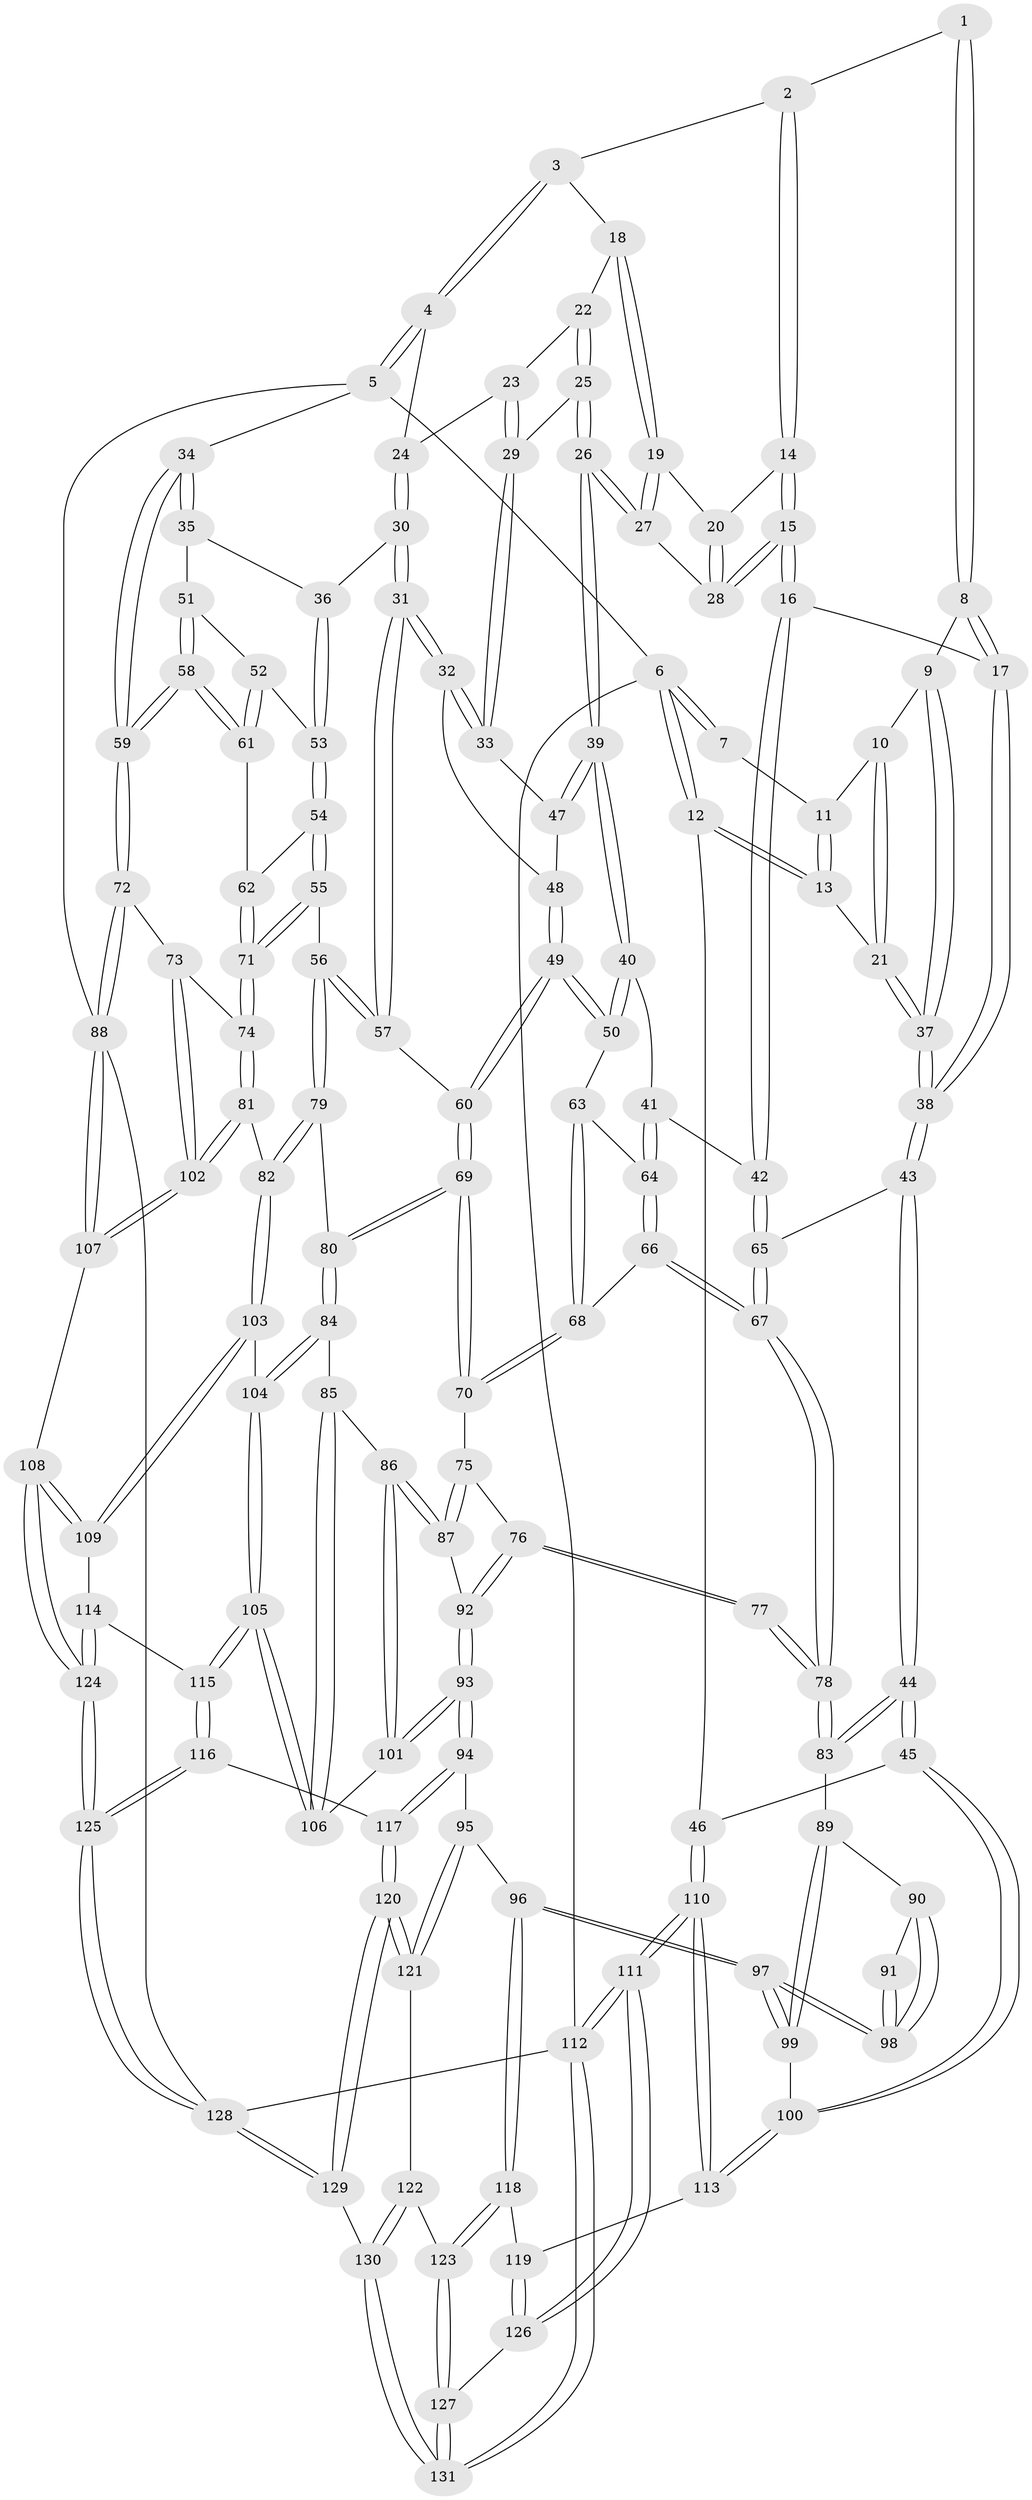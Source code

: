 // coarse degree distribution, {3: 0.08974358974358974, 4: 0.4230769230769231, 5: 0.3717948717948718, 6: 0.08974358974358974, 2: 0.02564102564102564}
// Generated by graph-tools (version 1.1) at 2025/42/03/06/25 10:42:35]
// undirected, 131 vertices, 324 edges
graph export_dot {
graph [start="1"]
  node [color=gray90,style=filled];
  1 [pos="+0.19251881919885958+0"];
  2 [pos="+0.33849094232597093+0"];
  3 [pos="+0.5665827449025751+0"];
  4 [pos="+0.8622350584164615+0"];
  5 [pos="+1+0"];
  6 [pos="+0+0"];
  7 [pos="+0.08521184254456426+0"];
  8 [pos="+0.18754439514622642+0.03570768383816819"];
  9 [pos="+0.13127143742090586+0.08405716167796116"];
  10 [pos="+0.08339063492517763+0"];
  11 [pos="+0.0841827706064039+0"];
  12 [pos="+0+0.1527559367411439"];
  13 [pos="+0+0.12576947128536178"];
  14 [pos="+0.3541660106991886+0"];
  15 [pos="+0.3078092478210617+0.1434795303266562"];
  16 [pos="+0.2896330667427621+0.17781391553474774"];
  17 [pos="+0.26229496481478876+0.1808601911414523"];
  18 [pos="+0.5732156795317643+0"];
  19 [pos="+0.5195674074267479+0.04867618798131762"];
  20 [pos="+0.4074396529791565+0.01308389669920656"];
  21 [pos="+0.025284601702681507+0.12312282041541271"];
  22 [pos="+0.5863872503066464+0.014650774745652358"];
  23 [pos="+0.6330460237170448+0.06696776161820668"];
  24 [pos="+0.793495491049218+0"];
  25 [pos="+0.5423947472822883+0.13830356050591375"];
  26 [pos="+0.5211720317044383+0.14391319160705981"];
  27 [pos="+0.5074984837658102+0.12851534171515894"];
  28 [pos="+0.4988093112682334+0.12451668637579398"];
  29 [pos="+0.6329785273493551+0.13967233086214018"];
  30 [pos="+0.7971601067992752+0.1306191077504679"];
  31 [pos="+0.7170892864689241+0.19388226712873577"];
  32 [pos="+0.6896503439169047+0.18165625080201134"];
  33 [pos="+0.6634557992976368+0.1646302608260007"];
  34 [pos="+1+0"];
  35 [pos="+0.9080791641380361+0.149493791995099"];
  36 [pos="+0.8167357773815619+0.14021487284581932"];
  37 [pos="+0.13307920493674416+0.1734610894963376"];
  38 [pos="+0.1652547950723329+0.20900378203895253"];
  39 [pos="+0.5051542731428664+0.20314105045878553"];
  40 [pos="+0.4898428596422803+0.22922002506992278"];
  41 [pos="+0.3409993852897659+0.20981685993910656"];
  42 [pos="+0.290489929860278+0.1788079882644716"];
  43 [pos="+0.12829871015528982+0.2799979255324801"];
  44 [pos="+0.06704702140401846+0.36003982381918975"];
  45 [pos="+0+0.376126805104372"];
  46 [pos="+0+0.37114332219024027"];
  47 [pos="+0.5701458399106851+0.21744213956191658"];
  48 [pos="+0.5919193769719668+0.2345500543782577"];
  49 [pos="+0.5768261394360954+0.33285720523220763"];
  50 [pos="+0.49548029722387754+0.24864203984801542"];
  51 [pos="+0.9386482243839083+0.21960100611401911"];
  52 [pos="+0.9068915559377043+0.2555220450218609"];
  53 [pos="+0.8622908812380843+0.2507855609768782"];
  54 [pos="+0.850398555778491+0.27963393648971674"];
  55 [pos="+0.7792970052037471+0.3400586261801433"];
  56 [pos="+0.7494488527242222+0.3288048197633098"];
  57 [pos="+0.7126229838553275+0.28253995590746217"];
  58 [pos="+1+0.33036304108561404"];
  59 [pos="+1+0.3348098045821514"];
  60 [pos="+0.5784246687359726+0.33526992306008263"];
  61 [pos="+0.9318070299485314+0.3206536144084176"];
  62 [pos="+0.9223414168852266+0.325235740700005"];
  63 [pos="+0.45421340068560656+0.30415638584279375"];
  64 [pos="+0.3739356085187554+0.2816297959532975"];
  65 [pos="+0.2984466271049169+0.3773223486723576"];
  66 [pos="+0.3870127403313262+0.35412334253533073"];
  67 [pos="+0.30707695092560083+0.40040165999300603"];
  68 [pos="+0.43574774442372977+0.36527088790122336"];
  69 [pos="+0.5513808852951124+0.42265389313866736"];
  70 [pos="+0.4786397032447684+0.4114471409081388"];
  71 [pos="+0.8439991083468585+0.40294657350969554"];
  72 [pos="+1+0.37161959053003507"];
  73 [pos="+0.9349179534189705+0.45798570291054125"];
  74 [pos="+0.8577580637201173+0.4493204812973455"];
  75 [pos="+0.4509787905120519+0.4325457451804504"];
  76 [pos="+0.3126718430616654+0.4362802811753705"];
  77 [pos="+0.30109604396669587+0.42181929285430947"];
  78 [pos="+0.3010603390039467+0.4216077532312203"];
  79 [pos="+0.7017244804741571+0.4185704944433801"];
  80 [pos="+0.5621481841024886+0.4423150412021433"];
  81 [pos="+0.8096627790819791+0.5238353115319353"];
  82 [pos="+0.7577592490532583+0.5438011226573876"];
  83 [pos="+0.07506403725981234+0.36764837217638696"];
  84 [pos="+0.5621673870220018+0.44246896139752256"];
  85 [pos="+0.5325181884360657+0.502114095050192"];
  86 [pos="+0.4145238653429934+0.532466238660092"];
  87 [pos="+0.4110039304575941+0.5030929766064353"];
  88 [pos="+1+0.7392096485582865"];
  89 [pos="+0.08381994467224776+0.3820402718391411"];
  90 [pos="+0.15046300961603187+0.46818936863251615"];
  91 [pos="+0.2779325465302911+0.4419241316296763"];
  92 [pos="+0.31273153491331634+0.4364262537778608"];
  93 [pos="+0.3227735860620187+0.6351374454793913"];
  94 [pos="+0.2998500858134839+0.6645933434489384"];
  95 [pos="+0.2874185404320031+0.6689736041411117"];
  96 [pos="+0.263198895047051+0.6749711310663146"];
  97 [pos="+0.19558459468099398+0.6275800029136623"];
  98 [pos="+0.19169516278247087+0.5578165334040558"];
  99 [pos="+0.1017278896869957+0.6278244327248091"];
  100 [pos="+0.08724583920109354+0.6299352653001355"];
  101 [pos="+0.39195878139375573+0.5921134294396955"];
  102 [pos="+0.979181349557986+0.6796811989095124"];
  103 [pos="+0.7289740280010835+0.5711081694916056"];
  104 [pos="+0.6892749737892399+0.5714170823360377"];
  105 [pos="+0.5676471722974172+0.6659242910173709"];
  106 [pos="+0.5222285983221766+0.6080375721545157"];
  107 [pos="+1+0.7478479677602383"];
  108 [pos="+0.8756038874819104+0.820628400215665"];
  109 [pos="+0.7818679634438505+0.7428778186063315"];
  110 [pos="+0+0.6916075389965898"];
  111 [pos="+0+1"];
  112 [pos="+0+1"];
  113 [pos="+0+0.6884935070982807"];
  114 [pos="+0.5709693838332635+0.7456811268466668"];
  115 [pos="+0.5603637786501+0.74464093898876"];
  116 [pos="+0.5283907110967335+0.7814312120649239"];
  117 [pos="+0.512199010143003+0.7855835291723937"];
  118 [pos="+0.23250658420699669+0.7639164158569636"];
  119 [pos="+0.10019452455642594+0.8203220263355571"];
  120 [pos="+0.4557273698155459+0.8573318414581563"];
  121 [pos="+0.3727652024116174+0.837976168334374"];
  122 [pos="+0.2807753478450871+0.8612290863487535"];
  123 [pos="+0.24498297293657115+0.8062164147597523"];
  124 [pos="+0.8163580367424104+0.935679398058512"];
  125 [pos="+0.745202960976538+1"];
  126 [pos="+0.08241344744645264+0.881035527817004"];
  127 [pos="+0.16780819647607845+0.9221682086857984"];
  128 [pos="+0.7379748290830438+1"];
  129 [pos="+0.36394752986026374+1"];
  130 [pos="+0.34702581422426143+1"];
  131 [pos="+0.30209387226192674+1"];
  1 -- 2;
  1 -- 8;
  1 -- 8;
  2 -- 3;
  2 -- 14;
  2 -- 14;
  3 -- 4;
  3 -- 4;
  3 -- 18;
  4 -- 5;
  4 -- 5;
  4 -- 24;
  5 -- 6;
  5 -- 34;
  5 -- 88;
  6 -- 7;
  6 -- 7;
  6 -- 12;
  6 -- 12;
  6 -- 112;
  7 -- 11;
  8 -- 9;
  8 -- 17;
  8 -- 17;
  9 -- 10;
  9 -- 37;
  9 -- 37;
  10 -- 11;
  10 -- 21;
  10 -- 21;
  11 -- 13;
  11 -- 13;
  12 -- 13;
  12 -- 13;
  12 -- 46;
  13 -- 21;
  14 -- 15;
  14 -- 15;
  14 -- 20;
  15 -- 16;
  15 -- 16;
  15 -- 28;
  15 -- 28;
  16 -- 17;
  16 -- 42;
  16 -- 42;
  17 -- 38;
  17 -- 38;
  18 -- 19;
  18 -- 19;
  18 -- 22;
  19 -- 20;
  19 -- 27;
  19 -- 27;
  20 -- 28;
  20 -- 28;
  21 -- 37;
  21 -- 37;
  22 -- 23;
  22 -- 25;
  22 -- 25;
  23 -- 24;
  23 -- 29;
  23 -- 29;
  24 -- 30;
  24 -- 30;
  25 -- 26;
  25 -- 26;
  25 -- 29;
  26 -- 27;
  26 -- 27;
  26 -- 39;
  26 -- 39;
  27 -- 28;
  29 -- 33;
  29 -- 33;
  30 -- 31;
  30 -- 31;
  30 -- 36;
  31 -- 32;
  31 -- 32;
  31 -- 57;
  31 -- 57;
  32 -- 33;
  32 -- 33;
  32 -- 48;
  33 -- 47;
  34 -- 35;
  34 -- 35;
  34 -- 59;
  34 -- 59;
  35 -- 36;
  35 -- 51;
  36 -- 53;
  36 -- 53;
  37 -- 38;
  37 -- 38;
  38 -- 43;
  38 -- 43;
  39 -- 40;
  39 -- 40;
  39 -- 47;
  39 -- 47;
  40 -- 41;
  40 -- 50;
  40 -- 50;
  41 -- 42;
  41 -- 64;
  41 -- 64;
  42 -- 65;
  42 -- 65;
  43 -- 44;
  43 -- 44;
  43 -- 65;
  44 -- 45;
  44 -- 45;
  44 -- 83;
  44 -- 83;
  45 -- 46;
  45 -- 100;
  45 -- 100;
  46 -- 110;
  46 -- 110;
  47 -- 48;
  48 -- 49;
  48 -- 49;
  49 -- 50;
  49 -- 50;
  49 -- 60;
  49 -- 60;
  50 -- 63;
  51 -- 52;
  51 -- 58;
  51 -- 58;
  52 -- 53;
  52 -- 61;
  52 -- 61;
  53 -- 54;
  53 -- 54;
  54 -- 55;
  54 -- 55;
  54 -- 62;
  55 -- 56;
  55 -- 71;
  55 -- 71;
  56 -- 57;
  56 -- 57;
  56 -- 79;
  56 -- 79;
  57 -- 60;
  58 -- 59;
  58 -- 59;
  58 -- 61;
  58 -- 61;
  59 -- 72;
  59 -- 72;
  60 -- 69;
  60 -- 69;
  61 -- 62;
  62 -- 71;
  62 -- 71;
  63 -- 64;
  63 -- 68;
  63 -- 68;
  64 -- 66;
  64 -- 66;
  65 -- 67;
  65 -- 67;
  66 -- 67;
  66 -- 67;
  66 -- 68;
  67 -- 78;
  67 -- 78;
  68 -- 70;
  68 -- 70;
  69 -- 70;
  69 -- 70;
  69 -- 80;
  69 -- 80;
  70 -- 75;
  71 -- 74;
  71 -- 74;
  72 -- 73;
  72 -- 88;
  72 -- 88;
  73 -- 74;
  73 -- 102;
  73 -- 102;
  74 -- 81;
  74 -- 81;
  75 -- 76;
  75 -- 87;
  75 -- 87;
  76 -- 77;
  76 -- 77;
  76 -- 92;
  76 -- 92;
  77 -- 78;
  77 -- 78;
  78 -- 83;
  78 -- 83;
  79 -- 80;
  79 -- 82;
  79 -- 82;
  80 -- 84;
  80 -- 84;
  81 -- 82;
  81 -- 102;
  81 -- 102;
  82 -- 103;
  82 -- 103;
  83 -- 89;
  84 -- 85;
  84 -- 104;
  84 -- 104;
  85 -- 86;
  85 -- 106;
  85 -- 106;
  86 -- 87;
  86 -- 87;
  86 -- 101;
  86 -- 101;
  87 -- 92;
  88 -- 107;
  88 -- 107;
  88 -- 128;
  89 -- 90;
  89 -- 99;
  89 -- 99;
  90 -- 91;
  90 -- 98;
  90 -- 98;
  91 -- 98;
  91 -- 98;
  92 -- 93;
  92 -- 93;
  93 -- 94;
  93 -- 94;
  93 -- 101;
  93 -- 101;
  94 -- 95;
  94 -- 117;
  94 -- 117;
  95 -- 96;
  95 -- 121;
  95 -- 121;
  96 -- 97;
  96 -- 97;
  96 -- 118;
  96 -- 118;
  97 -- 98;
  97 -- 98;
  97 -- 99;
  97 -- 99;
  99 -- 100;
  100 -- 113;
  100 -- 113;
  101 -- 106;
  102 -- 107;
  102 -- 107;
  103 -- 104;
  103 -- 109;
  103 -- 109;
  104 -- 105;
  104 -- 105;
  105 -- 106;
  105 -- 106;
  105 -- 115;
  105 -- 115;
  107 -- 108;
  108 -- 109;
  108 -- 109;
  108 -- 124;
  108 -- 124;
  109 -- 114;
  110 -- 111;
  110 -- 111;
  110 -- 113;
  110 -- 113;
  111 -- 112;
  111 -- 112;
  111 -- 126;
  111 -- 126;
  112 -- 131;
  112 -- 131;
  112 -- 128;
  113 -- 119;
  114 -- 115;
  114 -- 124;
  114 -- 124;
  115 -- 116;
  115 -- 116;
  116 -- 117;
  116 -- 125;
  116 -- 125;
  117 -- 120;
  117 -- 120;
  118 -- 119;
  118 -- 123;
  118 -- 123;
  119 -- 126;
  119 -- 126;
  120 -- 121;
  120 -- 121;
  120 -- 129;
  120 -- 129;
  121 -- 122;
  122 -- 123;
  122 -- 130;
  122 -- 130;
  123 -- 127;
  123 -- 127;
  124 -- 125;
  124 -- 125;
  125 -- 128;
  125 -- 128;
  126 -- 127;
  127 -- 131;
  127 -- 131;
  128 -- 129;
  128 -- 129;
  129 -- 130;
  130 -- 131;
  130 -- 131;
}
